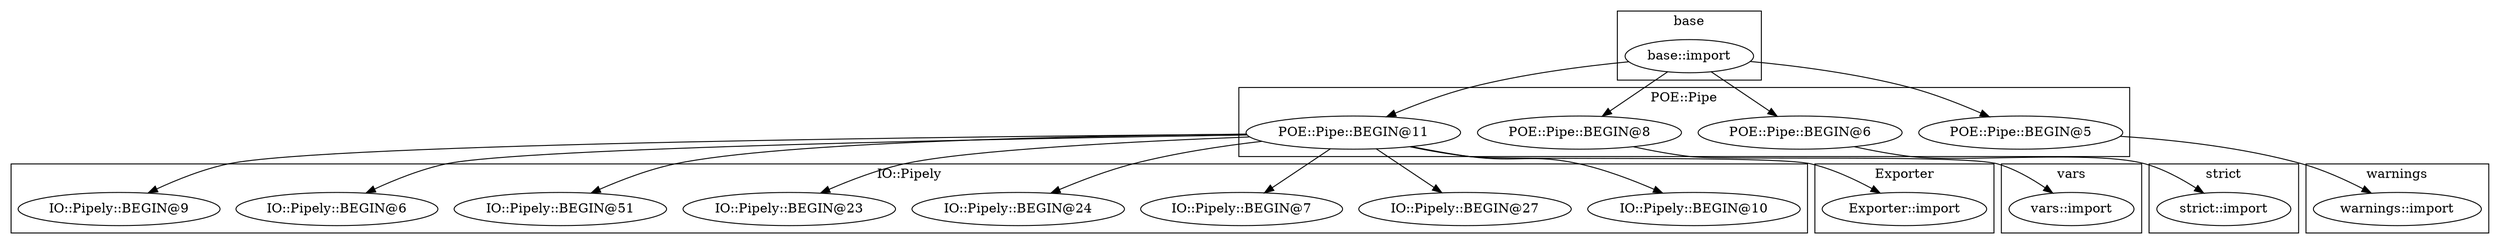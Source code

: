digraph {
graph [overlap=false]
subgraph cluster_strict {
	label="strict";
	"strict::import";
}
subgraph cluster_POE_Pipe {
	label="POE::Pipe";
	"POE::Pipe::BEGIN@11";
	"POE::Pipe::BEGIN@8";
	"POE::Pipe::BEGIN@6";
	"POE::Pipe::BEGIN@5";
}
subgraph cluster_IO_Pipely {
	label="IO::Pipely";
	"IO::Pipely::BEGIN@10";
	"IO::Pipely::BEGIN@27";
	"IO::Pipely::BEGIN@7";
	"IO::Pipely::BEGIN@24";
	"IO::Pipely::BEGIN@23";
	"IO::Pipely::BEGIN@51";
	"IO::Pipely::BEGIN@6";
	"IO::Pipely::BEGIN@9";
}
subgraph cluster_vars {
	label="vars";
	"vars::import";
}
subgraph cluster_base {
	label="base";
	"base::import";
}
subgraph cluster_Exporter {
	label="Exporter";
	"Exporter::import";
}
subgraph cluster_warnings {
	label="warnings";
	"warnings::import";
}
"base::import" -> "POE::Pipe::BEGIN@6";
"POE::Pipe::BEGIN@11" -> "IO::Pipely::BEGIN@27";
"POE::Pipe::BEGIN@11" -> "IO::Pipely::BEGIN@6";
"POE::Pipe::BEGIN@11" -> "Exporter::import";
"POE::Pipe::BEGIN@11" -> "IO::Pipely::BEGIN@10";
"POE::Pipe::BEGIN@11" -> "IO::Pipely::BEGIN@51";
"POE::Pipe::BEGIN@11" -> "IO::Pipely::BEGIN@23";
"base::import" -> "POE::Pipe::BEGIN@5";
"POE::Pipe::BEGIN@5" -> "warnings::import";
"base::import" -> "POE::Pipe::BEGIN@8";
"POE::Pipe::BEGIN@11" -> "IO::Pipely::BEGIN@7";
"POE::Pipe::BEGIN@11" -> "IO::Pipely::BEGIN@9";
"POE::Pipe::BEGIN@6" -> "strict::import";
"base::import" -> "POE::Pipe::BEGIN@11";
"POE::Pipe::BEGIN@8" -> "vars::import";
"POE::Pipe::BEGIN@11" -> "IO::Pipely::BEGIN@24";
}

